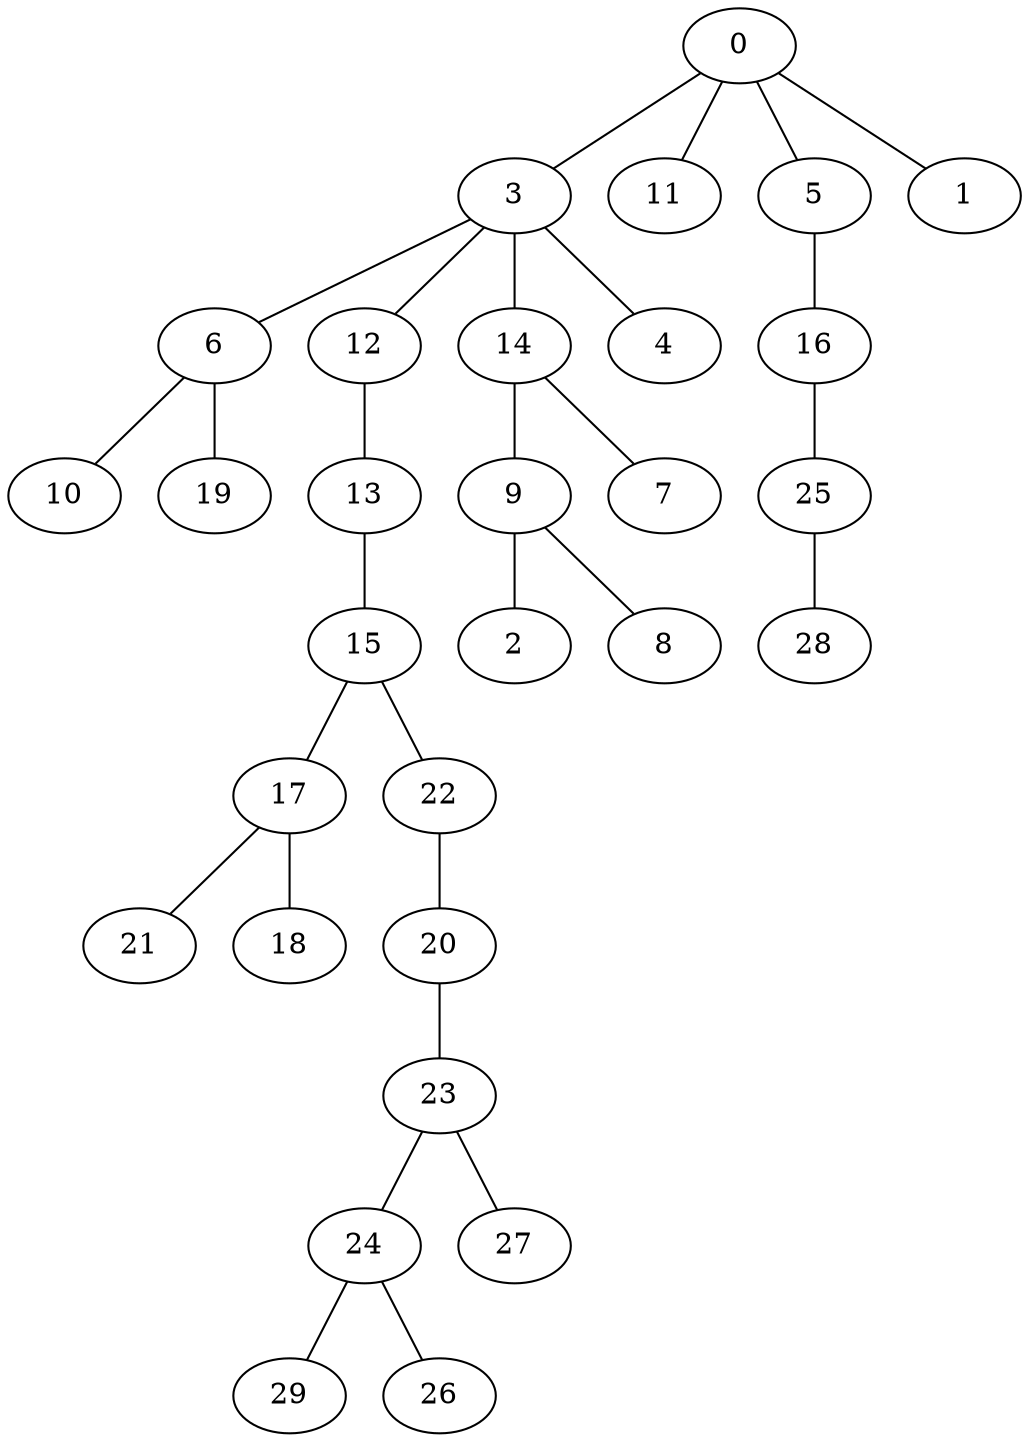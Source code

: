 graph 666{
0  [Label = "0 (0.00)"]
3  [Label = "3 (0.86)"]
11  [Label = "11 (1.65)"]
6  [Label = "6 (2.16)"]
12  [Label = "12 (2.43)"]
14  [Label = "14 (3.13)"]
5  [Label = "5 (3.46)"]
9  [Label = "9 (3.71)"]
13  [Label = "13 (6.68)"]
15  [Label = "15 (7.86)"]
17  [Label = "17 (8.07)"]
22  [Label = "22 (8.23)"]
21  [Label = "21 (8.59)"]
10  [Label = "10 (8.59)"]
16  [Label = "16 (8.66)"]
19  [Label = "19 (8.74)"]
2  [Label = "2 (9.04)"]
1  [Label = "1 (9.18)"]
20  [Label = "20 (9.26)"]
8  [Label = "8 (9.72)"]
18  [Label = "18 (9.96)"]
23  [Label = "23 (10.02)"]
4  [Label = "4 (10.45)"]
24  [Label = "24 (10.60)"]
7  [Label = "7 (10.66)"]
29  [Label = "29 (11.83)"]
26  [Label = "26 (12.43)"]
25  [Label = "25 (13.14)"]
27  [Label = "27 (13.37)"]
28  [Label = "28 (21.43)"]

0--3  [Label = "0.86"]
0--11  [Label = "1.65"]
3--6  [Label = "1.30"]
3--12  [Label = "1.57"]
3--14  [Label = "2.27"]
0--5  [Label = "3.46"]
14--9  [Label = "0.58"]
12--13  [Label = "4.24"]
13--15  [Label = "1.19"]
15--17  [Label = "0.20"]
15--22  [Label = "0.36"]
17--21  [Label = "0.52"]
6--10  [Label = "6.43"]
5--16  [Label = "5.20"]
6--19  [Label = "6.58"]
9--2  [Label = "5.33"]
0--1  [Label = "9.18"]
22--20  [Label = "1.03"]
9--8  [Label = "6.01"]
17--18  [Label = "1.90"]
20--23  [Label = "0.76"]
3--4  [Label = "9.58"]
23--24  [Label = "0.59"]
14--7  [Label = "7.53"]
24--29  [Label = "1.22"]
24--26  [Label = "1.83"]
16--25  [Label = "4.48"]
23--27  [Label = "3.36"]
25--28  [Label = "8.30"]
}
